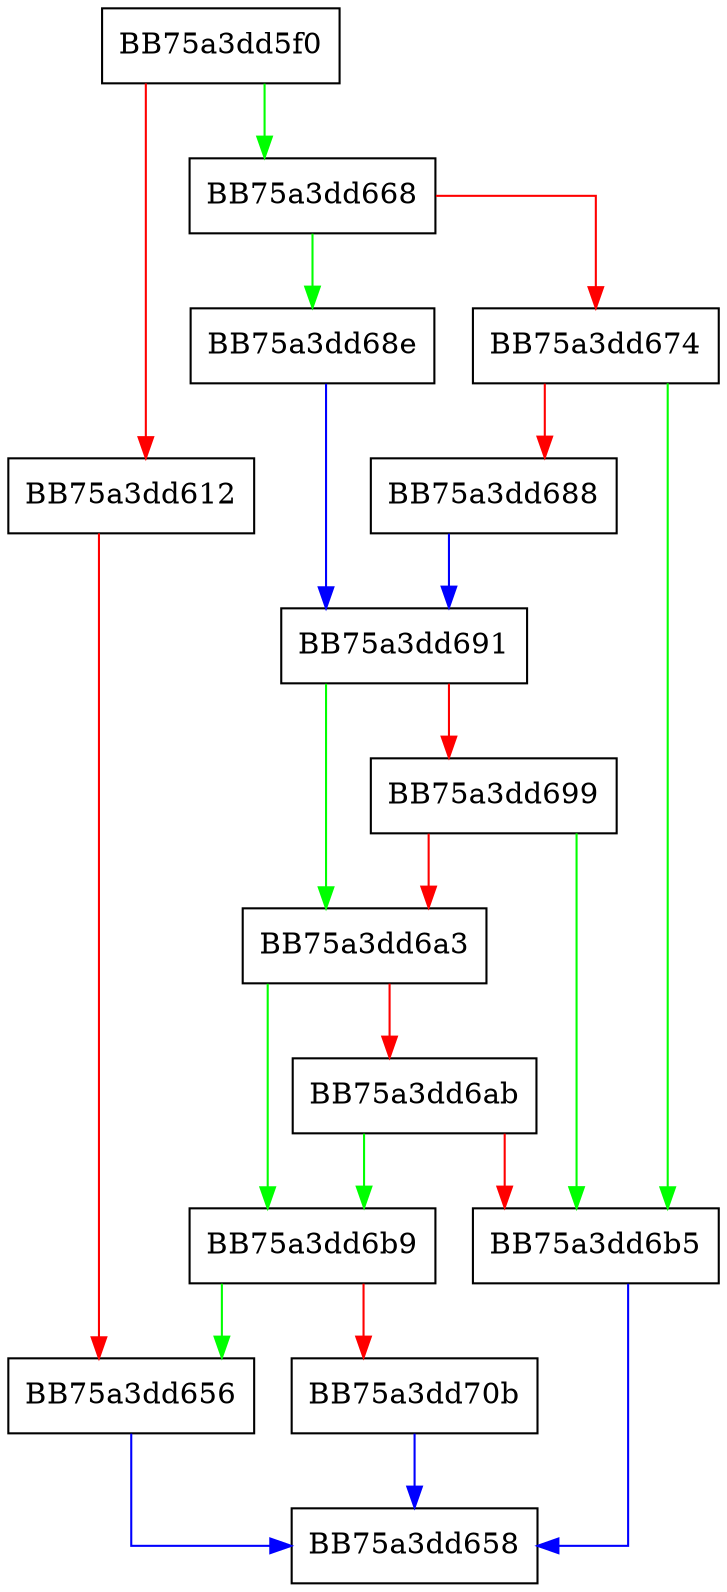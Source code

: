 digraph match_match {
  node [shape="box"];
  graph [splines=ortho];
  BB75a3dd5f0 -> BB75a3dd668 [color="green"];
  BB75a3dd5f0 -> BB75a3dd612 [color="red"];
  BB75a3dd612 -> BB75a3dd656 [color="red"];
  BB75a3dd656 -> BB75a3dd658 [color="blue"];
  BB75a3dd668 -> BB75a3dd68e [color="green"];
  BB75a3dd668 -> BB75a3dd674 [color="red"];
  BB75a3dd674 -> BB75a3dd6b5 [color="green"];
  BB75a3dd674 -> BB75a3dd688 [color="red"];
  BB75a3dd688 -> BB75a3dd691 [color="blue"];
  BB75a3dd68e -> BB75a3dd691 [color="blue"];
  BB75a3dd691 -> BB75a3dd6a3 [color="green"];
  BB75a3dd691 -> BB75a3dd699 [color="red"];
  BB75a3dd699 -> BB75a3dd6b5 [color="green"];
  BB75a3dd699 -> BB75a3dd6a3 [color="red"];
  BB75a3dd6a3 -> BB75a3dd6b9 [color="green"];
  BB75a3dd6a3 -> BB75a3dd6ab [color="red"];
  BB75a3dd6ab -> BB75a3dd6b9 [color="green"];
  BB75a3dd6ab -> BB75a3dd6b5 [color="red"];
  BB75a3dd6b5 -> BB75a3dd658 [color="blue"];
  BB75a3dd6b9 -> BB75a3dd656 [color="green"];
  BB75a3dd6b9 -> BB75a3dd70b [color="red"];
  BB75a3dd70b -> BB75a3dd658 [color="blue"];
}